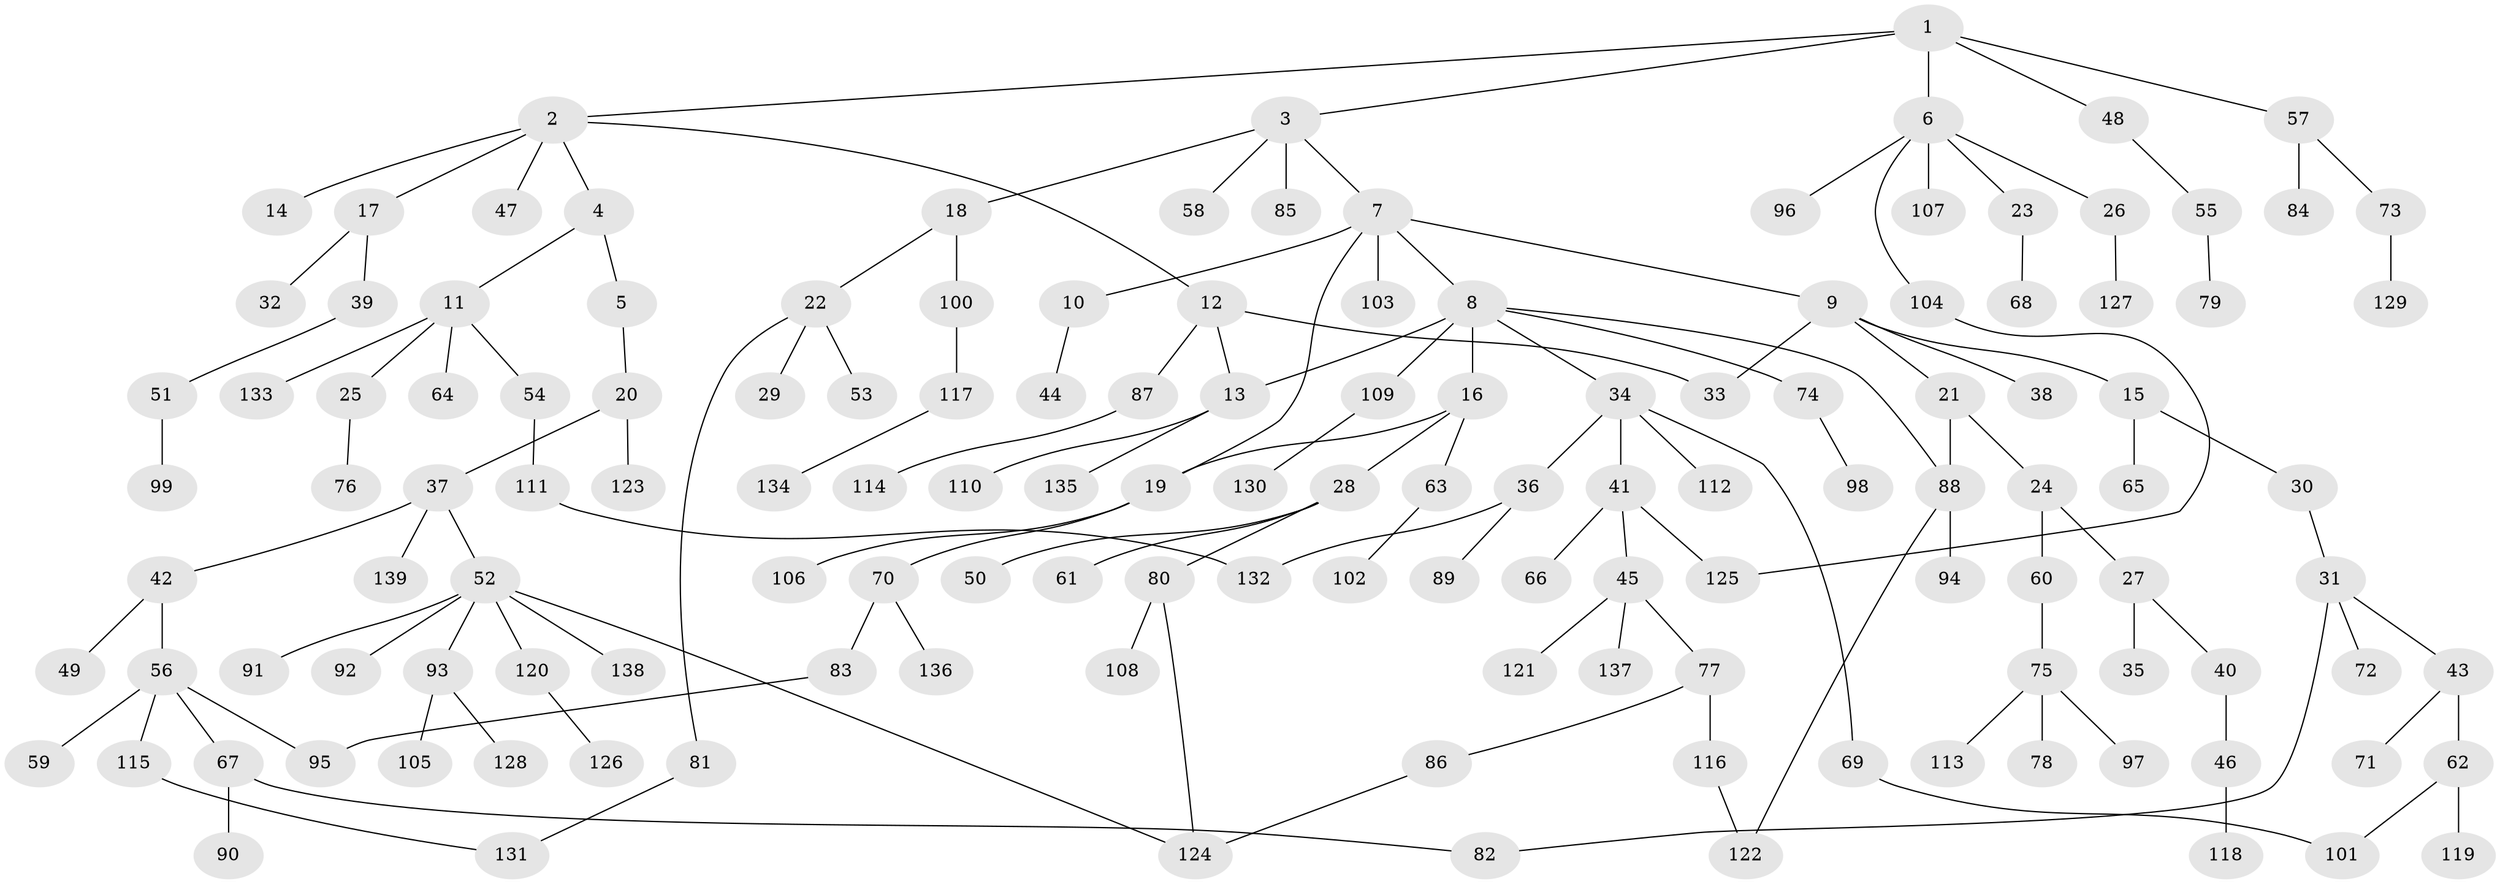 // Generated by graph-tools (version 1.1) at 2025/00/03/09/25 03:00:56]
// undirected, 139 vertices, 151 edges
graph export_dot {
graph [start="1"]
  node [color=gray90,style=filled];
  1;
  2;
  3;
  4;
  5;
  6;
  7;
  8;
  9;
  10;
  11;
  12;
  13;
  14;
  15;
  16;
  17;
  18;
  19;
  20;
  21;
  22;
  23;
  24;
  25;
  26;
  27;
  28;
  29;
  30;
  31;
  32;
  33;
  34;
  35;
  36;
  37;
  38;
  39;
  40;
  41;
  42;
  43;
  44;
  45;
  46;
  47;
  48;
  49;
  50;
  51;
  52;
  53;
  54;
  55;
  56;
  57;
  58;
  59;
  60;
  61;
  62;
  63;
  64;
  65;
  66;
  67;
  68;
  69;
  70;
  71;
  72;
  73;
  74;
  75;
  76;
  77;
  78;
  79;
  80;
  81;
  82;
  83;
  84;
  85;
  86;
  87;
  88;
  89;
  90;
  91;
  92;
  93;
  94;
  95;
  96;
  97;
  98;
  99;
  100;
  101;
  102;
  103;
  104;
  105;
  106;
  107;
  108;
  109;
  110;
  111;
  112;
  113;
  114;
  115;
  116;
  117;
  118;
  119;
  120;
  121;
  122;
  123;
  124;
  125;
  126;
  127;
  128;
  129;
  130;
  131;
  132;
  133;
  134;
  135;
  136;
  137;
  138;
  139;
  1 -- 2;
  1 -- 3;
  1 -- 6;
  1 -- 48;
  1 -- 57;
  2 -- 4;
  2 -- 12;
  2 -- 14;
  2 -- 17;
  2 -- 47;
  3 -- 7;
  3 -- 18;
  3 -- 58;
  3 -- 85;
  4 -- 5;
  4 -- 11;
  5 -- 20;
  6 -- 23;
  6 -- 26;
  6 -- 96;
  6 -- 104;
  6 -- 107;
  7 -- 8;
  7 -- 9;
  7 -- 10;
  7 -- 103;
  7 -- 19;
  8 -- 16;
  8 -- 34;
  8 -- 74;
  8 -- 109;
  8 -- 88;
  8 -- 13;
  9 -- 15;
  9 -- 21;
  9 -- 33;
  9 -- 38;
  10 -- 44;
  11 -- 25;
  11 -- 54;
  11 -- 64;
  11 -- 133;
  12 -- 13;
  12 -- 87;
  12 -- 33;
  13 -- 110;
  13 -- 135;
  15 -- 30;
  15 -- 65;
  16 -- 19;
  16 -- 28;
  16 -- 63;
  17 -- 32;
  17 -- 39;
  18 -- 22;
  18 -- 100;
  19 -- 70;
  19 -- 106;
  20 -- 37;
  20 -- 123;
  21 -- 24;
  21 -- 88;
  22 -- 29;
  22 -- 53;
  22 -- 81;
  23 -- 68;
  24 -- 27;
  24 -- 60;
  25 -- 76;
  26 -- 127;
  27 -- 35;
  27 -- 40;
  28 -- 50;
  28 -- 61;
  28 -- 80;
  30 -- 31;
  31 -- 43;
  31 -- 72;
  31 -- 82;
  34 -- 36;
  34 -- 41;
  34 -- 69;
  34 -- 112;
  36 -- 89;
  36 -- 132;
  37 -- 42;
  37 -- 52;
  37 -- 139;
  39 -- 51;
  40 -- 46;
  41 -- 45;
  41 -- 66;
  41 -- 125;
  42 -- 49;
  42 -- 56;
  43 -- 62;
  43 -- 71;
  45 -- 77;
  45 -- 121;
  45 -- 137;
  46 -- 118;
  48 -- 55;
  51 -- 99;
  52 -- 91;
  52 -- 92;
  52 -- 93;
  52 -- 120;
  52 -- 138;
  52 -- 124;
  54 -- 111;
  55 -- 79;
  56 -- 59;
  56 -- 67;
  56 -- 95;
  56 -- 115;
  57 -- 73;
  57 -- 84;
  60 -- 75;
  62 -- 119;
  62 -- 101;
  63 -- 102;
  67 -- 82;
  67 -- 90;
  69 -- 101;
  70 -- 83;
  70 -- 136;
  73 -- 129;
  74 -- 98;
  75 -- 78;
  75 -- 97;
  75 -- 113;
  77 -- 86;
  77 -- 116;
  80 -- 108;
  80 -- 124;
  81 -- 131;
  83 -- 95;
  86 -- 124;
  87 -- 114;
  88 -- 94;
  88 -- 122;
  93 -- 105;
  93 -- 128;
  100 -- 117;
  104 -- 125;
  109 -- 130;
  111 -- 132;
  115 -- 131;
  116 -- 122;
  117 -- 134;
  120 -- 126;
}

